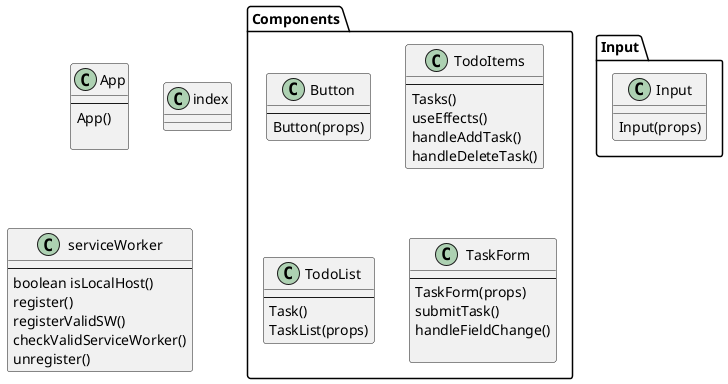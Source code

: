 @startuml

class App {
---
App()

}
class index{
}

class serviceWorker{
---
boolean isLocalHost()
register()
registerValidSW()
checkValidServiceWorker()
unregister()
}

class Components.Button{
---
Button(props)
}

class Components.TodoItems{
---
Tasks()
useEffects()
handleAddTask()
handleDeleteTask()
 }

class Components.TodoList{
---
Task()
TaskList(props)
}

class Components.TaskForm{
---
TaskForm(props)
submitTask()
handleFieldChange()

}

class Input.Input {
Input(props)
}


@enduml